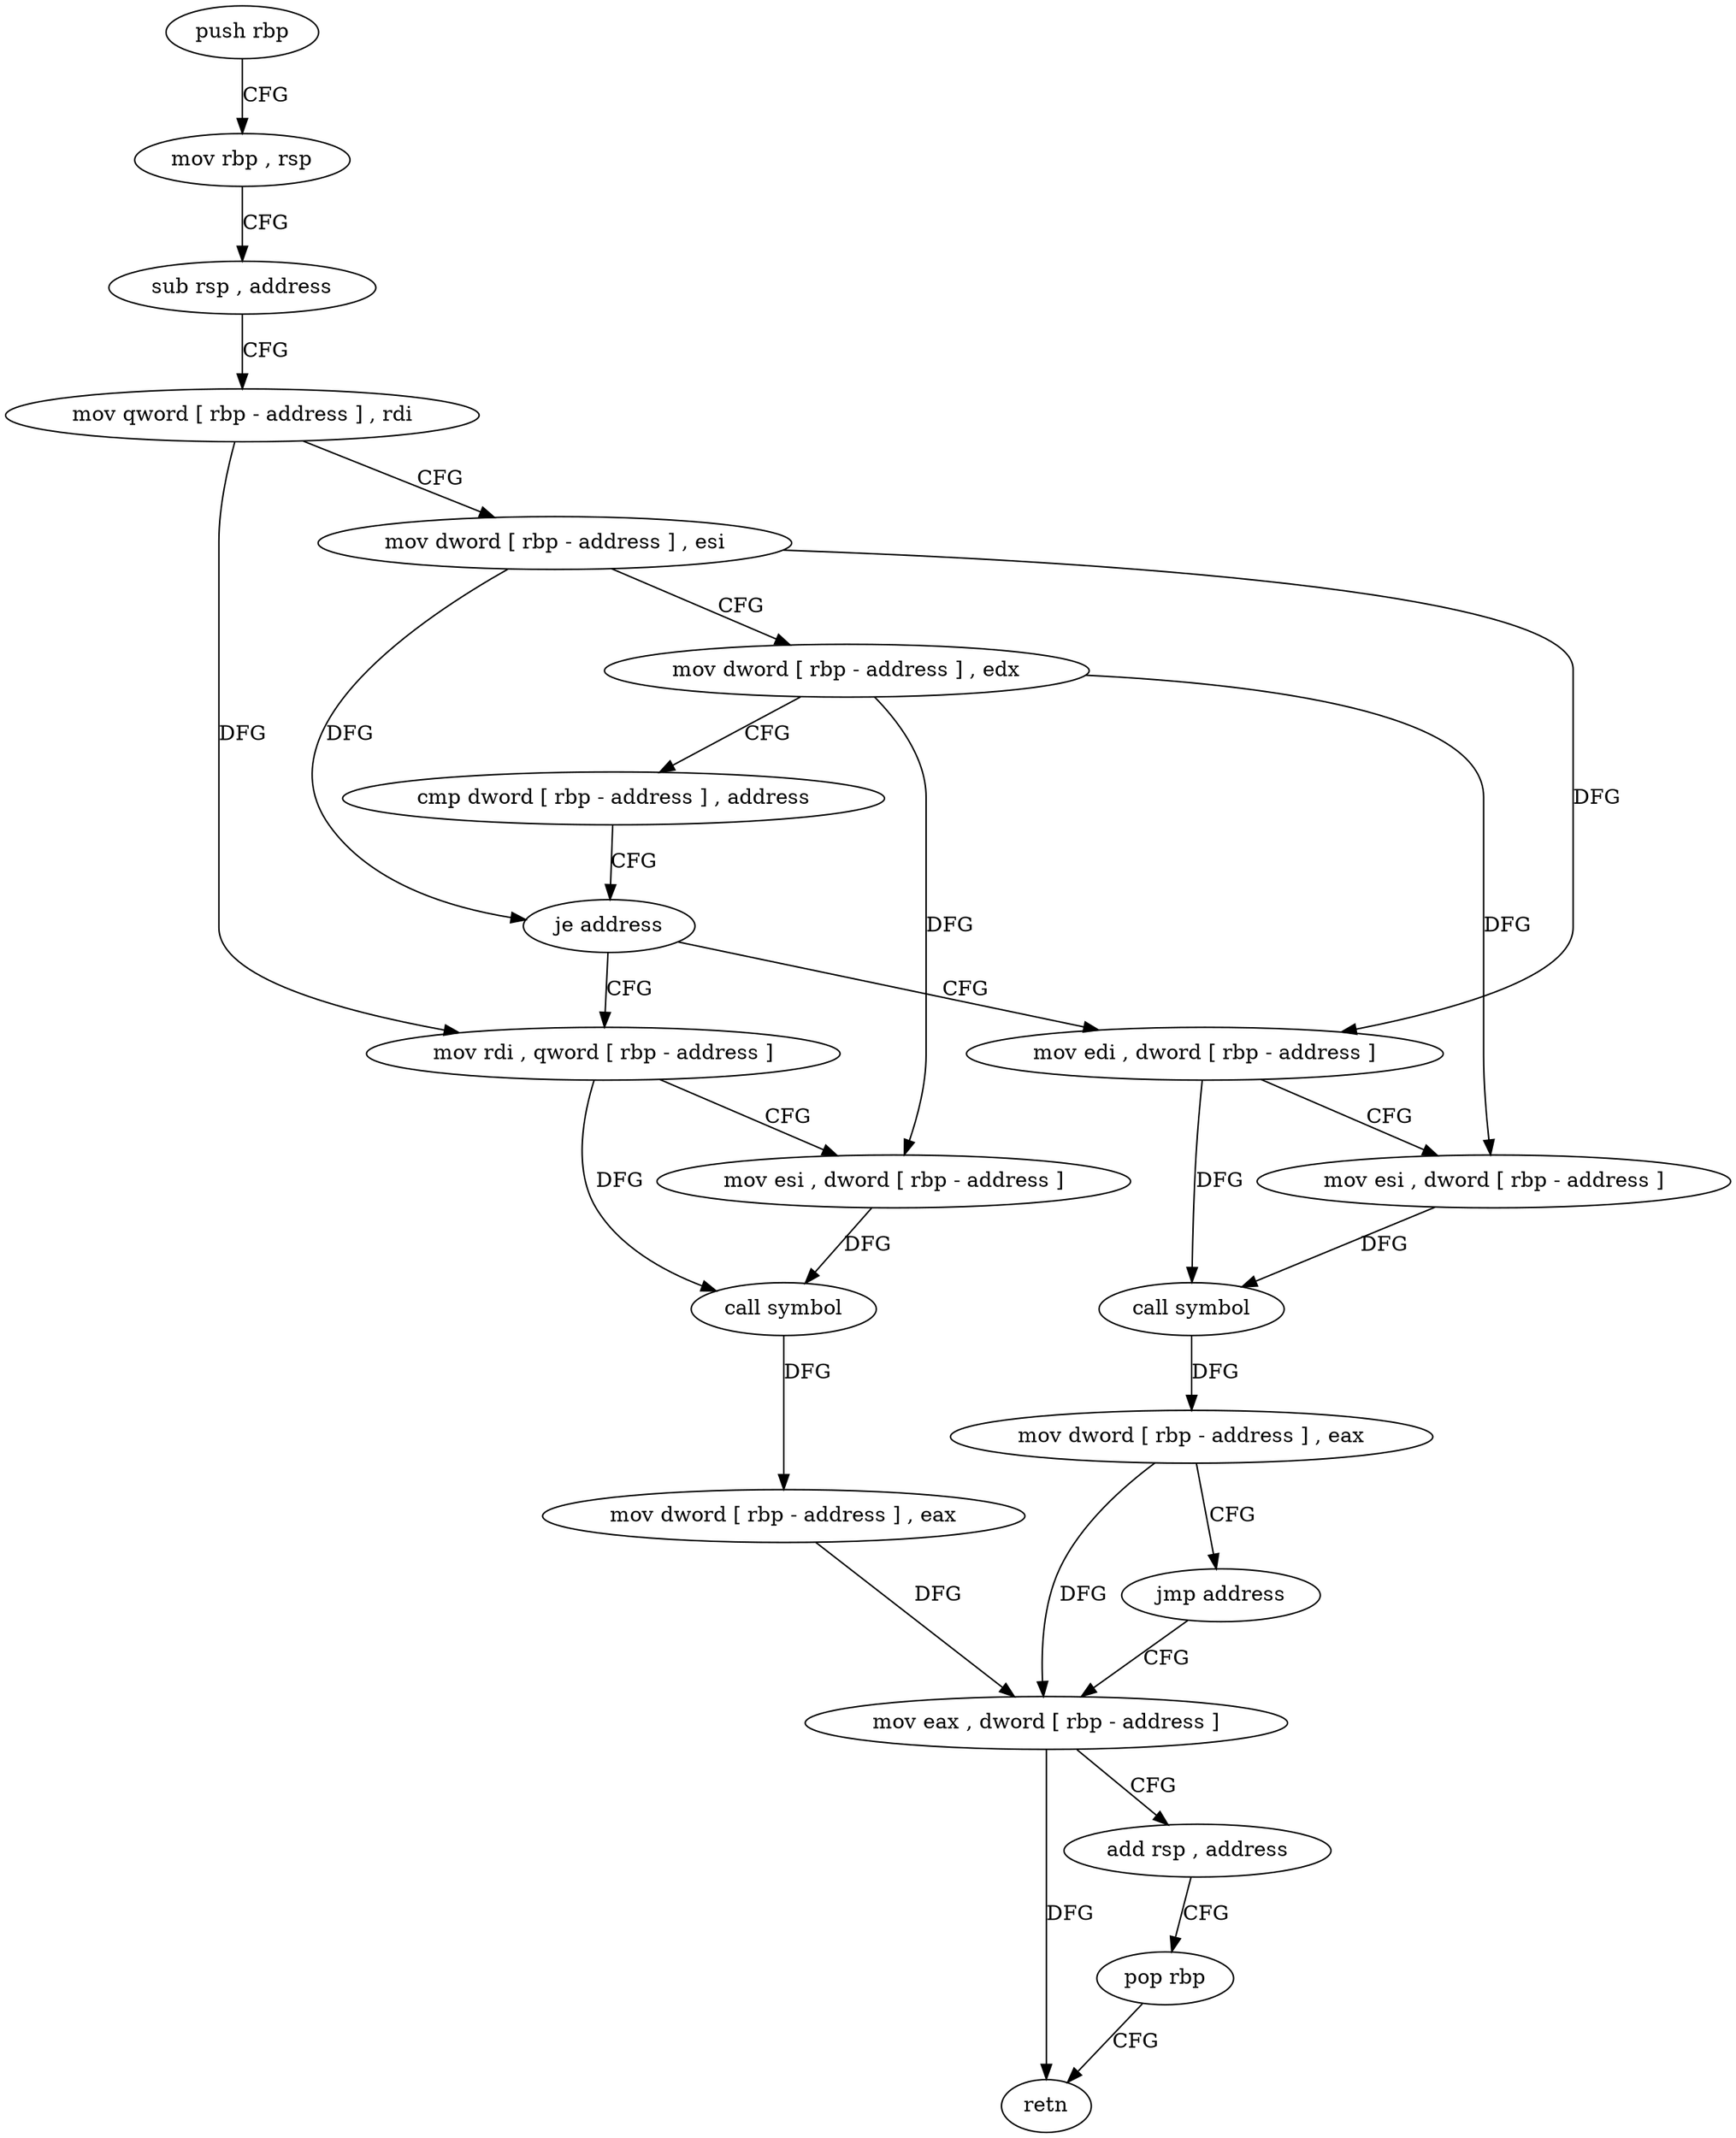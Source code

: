 digraph "func" {
"4313056" [label = "push rbp" ]
"4313057" [label = "mov rbp , rsp" ]
"4313060" [label = "sub rsp , address" ]
"4313064" [label = "mov qword [ rbp - address ] , rdi" ]
"4313068" [label = "mov dword [ rbp - address ] , esi" ]
"4313071" [label = "mov dword [ rbp - address ] , edx" ]
"4313074" [label = "cmp dword [ rbp - address ] , address" ]
"4313078" [label = "je address" ]
"4313103" [label = "mov rdi , qword [ rbp - address ]" ]
"4313084" [label = "mov edi , dword [ rbp - address ]" ]
"4313107" [label = "mov esi , dword [ rbp - address ]" ]
"4313110" [label = "call symbol" ]
"4313115" [label = "mov dword [ rbp - address ] , eax" ]
"4313118" [label = "mov eax , dword [ rbp - address ]" ]
"4313087" [label = "mov esi , dword [ rbp - address ]" ]
"4313090" [label = "call symbol" ]
"4313095" [label = "mov dword [ rbp - address ] , eax" ]
"4313098" [label = "jmp address" ]
"4313121" [label = "add rsp , address" ]
"4313125" [label = "pop rbp" ]
"4313126" [label = "retn" ]
"4313056" -> "4313057" [ label = "CFG" ]
"4313057" -> "4313060" [ label = "CFG" ]
"4313060" -> "4313064" [ label = "CFG" ]
"4313064" -> "4313068" [ label = "CFG" ]
"4313064" -> "4313103" [ label = "DFG" ]
"4313068" -> "4313071" [ label = "CFG" ]
"4313068" -> "4313078" [ label = "DFG" ]
"4313068" -> "4313084" [ label = "DFG" ]
"4313071" -> "4313074" [ label = "CFG" ]
"4313071" -> "4313107" [ label = "DFG" ]
"4313071" -> "4313087" [ label = "DFG" ]
"4313074" -> "4313078" [ label = "CFG" ]
"4313078" -> "4313103" [ label = "CFG" ]
"4313078" -> "4313084" [ label = "CFG" ]
"4313103" -> "4313107" [ label = "CFG" ]
"4313103" -> "4313110" [ label = "DFG" ]
"4313084" -> "4313087" [ label = "CFG" ]
"4313084" -> "4313090" [ label = "DFG" ]
"4313107" -> "4313110" [ label = "DFG" ]
"4313110" -> "4313115" [ label = "DFG" ]
"4313115" -> "4313118" [ label = "DFG" ]
"4313118" -> "4313121" [ label = "CFG" ]
"4313118" -> "4313126" [ label = "DFG" ]
"4313087" -> "4313090" [ label = "DFG" ]
"4313090" -> "4313095" [ label = "DFG" ]
"4313095" -> "4313098" [ label = "CFG" ]
"4313095" -> "4313118" [ label = "DFG" ]
"4313098" -> "4313118" [ label = "CFG" ]
"4313121" -> "4313125" [ label = "CFG" ]
"4313125" -> "4313126" [ label = "CFG" ]
}
